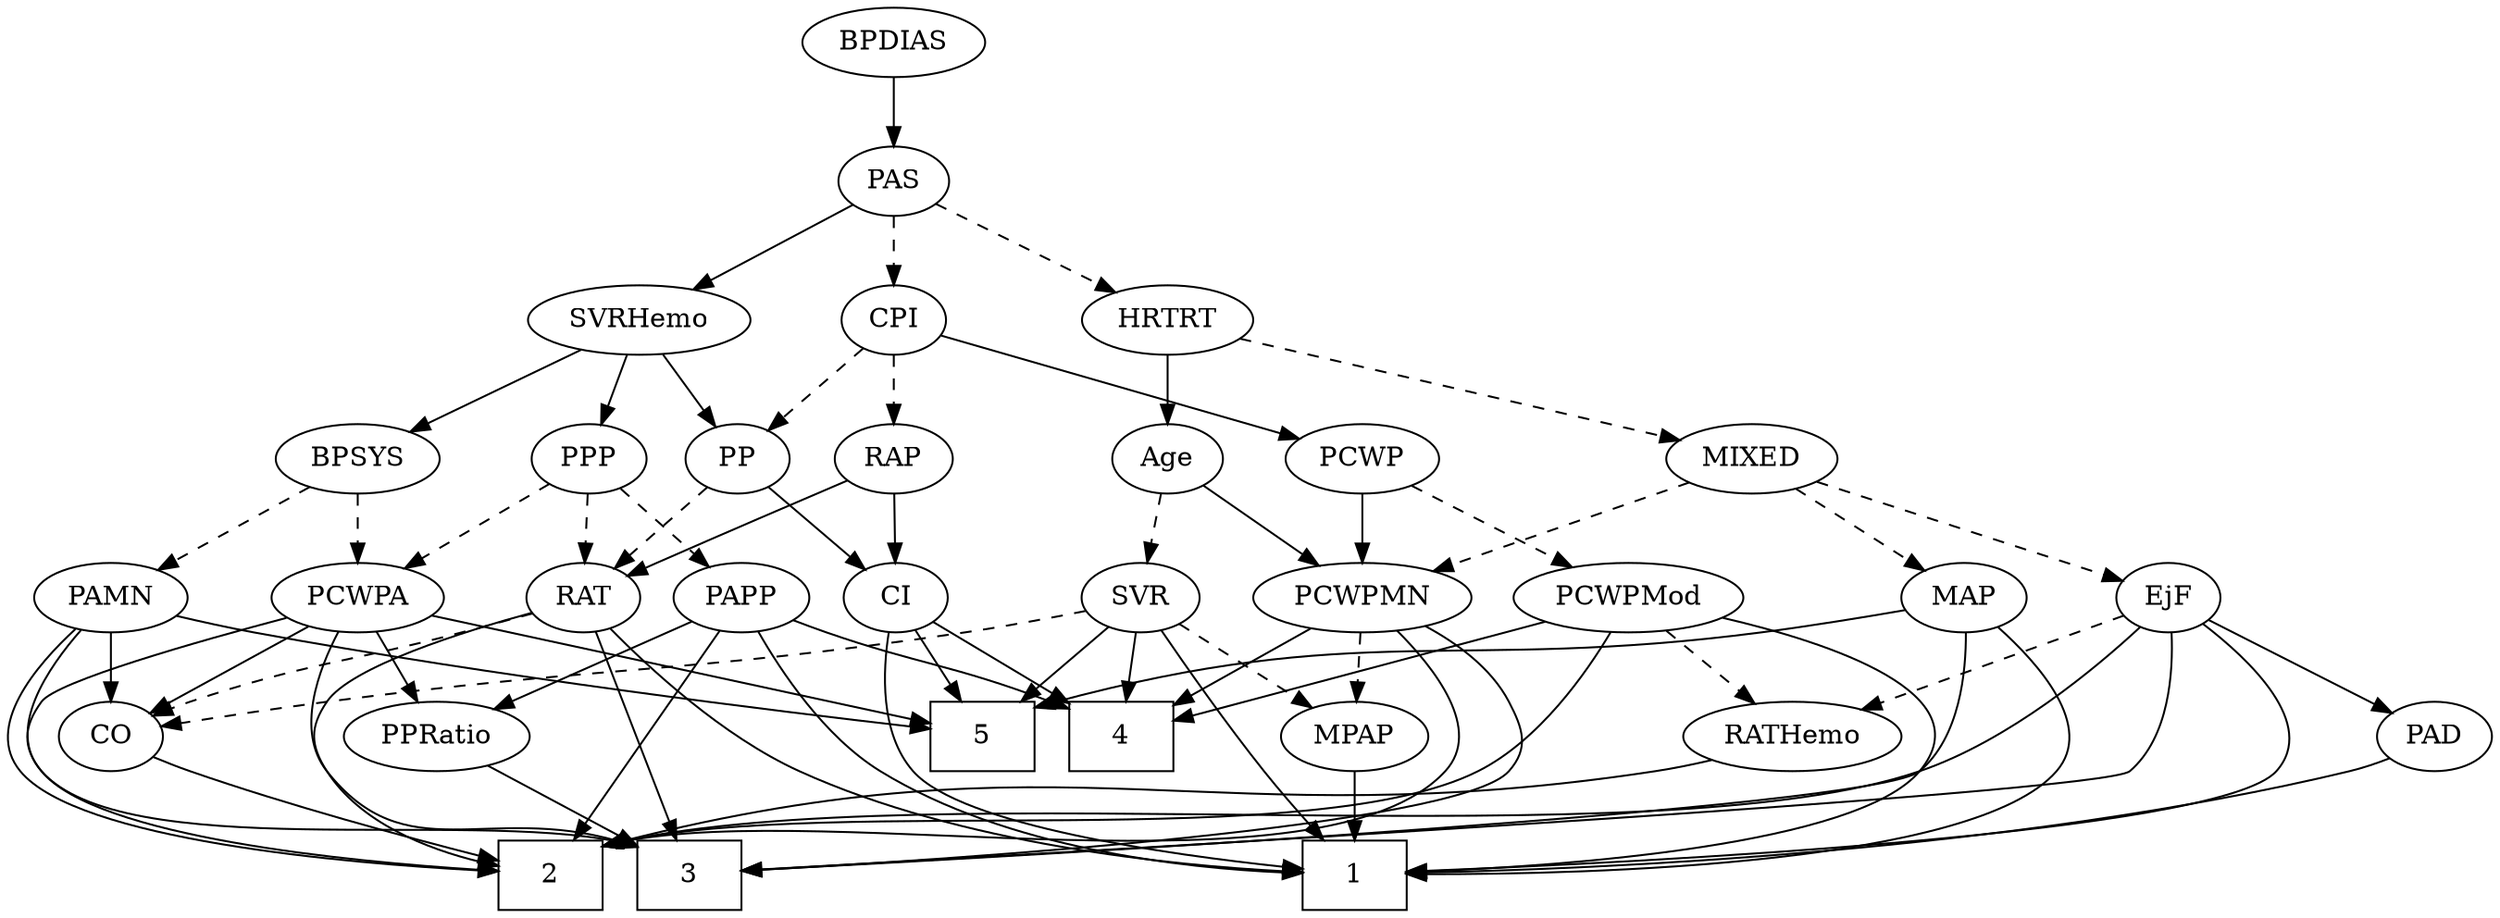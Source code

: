 strict digraph {
	graph [bb="0,0,1248.1,468"];
	node [label="\N"];
	1	[height=0.5,
		pos="679.46,18",
		shape=box,
		width=0.75];
	2	[height=0.5,
		pos="265.46,18",
		shape=box,
		width=0.75];
	3	[height=0.5,
		pos="337.46,18",
		shape=box,
		width=0.75];
	4	[height=0.5,
		pos="561.46,90",
		shape=box,
		width=0.75];
	5	[height=0.5,
		pos="489.46,90",
		shape=box,
		width=0.75];
	Age	[height=0.5,
		pos="592.46,234",
		width=0.75];
	SVR	[height=0.5,
		pos="576.46,162",
		width=0.77632];
	Age -> SVR	[pos="e,580.41,180.28 588.58,216.05 586.8,208.26 584.64,198.82 582.65,190.08",
		style=dashed];
	PCWPMN	[height=0.5,
		pos="688.46,162",
		width=1.3902];
	Age -> PCWPMN	[pos="e,667.27,178.45 610.06,220.16 623.67,210.24 642.82,196.27 658.79,184.63",
		style=solid];
	EjF	[height=0.5,
		pos="1080.5,162",
		width=0.75];
	EjF -> 1	[pos="e,706.48,20.067 1099,148.38 1123.3,130.34 1160.4,96.646 1138.5,72 1110.5,40.626 820.76,25.103 716.54,20.503",
		style=solid];
	EjF -> 2	[pos="e,292.57,33.129 1066,146.66 1043.9,125.83 999.51,87.939 953.46,72 819.27,25.558 458.09,69.663 302.51,35.495",
		style=solid];
	EjF -> 3	[pos="e,364.87,20.552 1082.5,143.97 1083.9,123.54 1082.7,89.818 1062.5,72 1049.4,60.518 522.22,29.565 375.18,21.142",
		style=solid];
	PAD	[height=0.5,
		pos="1219.5,90",
		width=0.79437];
	EjF -> PAD	[pos="e,1197.6,102.01 1101.3,150.52 1124.3,138.9 1161.8,120.04 1188.3,106.67",
		style=solid];
	RATHemo	[height=0.5,
		pos="895.46,90",
		width=1.3721];
	EjF -> RATHemo	[pos="e,928.5,103.5 1057.4,152.28 1027.6,141.01 975.19,121.17 938.06,107.12",
		style=dashed];
	RAP	[height=0.5,
		pos="435.46,234",
		width=0.77632];
	RAT	[height=0.5,
		pos="282.46,162",
		width=0.75827];
	RAP -> RAT	[pos="e,304.13,173.3 412.98,222.94 389.39,212.36 351.24,195.17 318.46,180 316.86,179.26 315.23,178.5 313.58,177.73",
		style=solid];
	CI	[height=0.5,
		pos="436.46,162",
		width=0.75];
	RAP -> CI	[pos="e,436.21,180.1 435.7,215.7 435.81,207.98 435.95,198.71 436.07,190.11",
		style=solid];
	MIXED	[height=0.5,
		pos="863.46,234",
		width=1.1193];
	MIXED -> EjF	[pos="e,1056.7,170.67 895.48,222.67 936.1,209.57 1005.8,187.07 1047.1,173.76",
		style=dashed];
	MIXED -> PCWPMN	[pos="e,720.67,175.88 834.56,221.44 806.14,210.07 762.46,192.6 730.26,179.72",
		style=dashed];
	MAP	[height=0.5,
		pos="978.46,162",
		width=0.84854];
	MIXED -> MAP	[pos="e,957.82,175.56 886.45,219 904.45,208.05 929.59,192.74 949.05,180.9",
		style=dashed];
	MPAP	[height=0.5,
		pos="679.46,90",
		width=0.97491];
	MPAP -> 1	[pos="e,679.46,36.104 679.46,71.697 679.46,63.983 679.46,54.712 679.46,46.112",
		style=solid];
	BPSYS	[height=0.5,
		pos="172.46,234",
		width=1.0471];
	PAMN	[height=0.5,
		pos="53.456,162",
		width=1.011];
	BPSYS -> PAMN	[pos="e,75.927,176.22 149.51,219.5 131.12,208.69 105.12,193.39 84.811,181.44",
		style=dashed];
	PCWPA	[height=0.5,
		pos="172.46,162",
		width=1.1555];
	BPSYS -> PCWPA	[pos="e,172.46,180.1 172.46,215.7 172.46,207.98 172.46,198.71 172.46,190.11",
		style=dashed];
	PAD -> 1	[pos="e,706.57,19.336 1196.6,78.65 1190.2,76.11 1183.2,73.65 1176.5,72 1008.2,30.578 799.99,21.529 716.57,19.552",
		style=solid];
	CO	[height=0.5,
		pos="53.456,90",
		width=0.75];
	CO -> 2	[pos="e,238.25,26.589 75.439,79.446 81.552,76.91 88.224,74.252 94.456,72 140.08,55.51 193.64,39.425 228.5,29.382",
		style=solid];
	PAS	[height=0.5,
		pos="435.46,378",
		width=0.75];
	CPI	[height=0.5,
		pos="435.46,306",
		width=0.75];
	PAS -> CPI	[pos="e,435.46,324.1 435.46,359.7 435.46,351.98 435.46,342.71 435.46,334.11",
		style=dashed];
	SVRHemo	[height=0.5,
		pos="311.46,306",
		width=1.3902];
	PAS -> SVRHemo	[pos="e,337.36,321.63 415.53,365.75 396.88,355.22 368.61,339.26 346.23,326.63",
		style=solid];
	HRTRT	[height=0.5,
		pos="592.46,306",
		width=1.1013];
	PAS -> HRTRT	[pos="e,565.28,319.12 457.29,367.27 482.76,355.91 525.27,336.96 555.82,323.33",
		style=dashed];
	PAMN -> 2	[pos="e,238.32,20.367 35.459,146.06 15.203,127.46 -12.546,95.285 6.4564,72 34.014,38.232 163.24,25.397 228.11,21.021",
		style=solid];
	PAMN -> 3	[pos="e,310.29,32.915 38.25,145.49 21.269,126.29 -1.4976,93.508 17.456,72 57.627,26.416 224.41,51.305 300.22,35.436",
		style=solid];
	PAMN -> 5	[pos="e,462.06,93.977 84.451,152.54 96.008,149.58 109.28,146.39 121.46,144 241.4,120.43 385.26,102.73 452.02,95.113",
		style=solid];
	PAMN -> CO	[pos="e,53.456,108.1 53.456,143.7 53.456,135.98 53.456,126.71 53.456,118.11",
		style=solid];
	RATHemo -> 2	[pos="e,292.58,33.091 858.75,77.798 850.19,75.549 841.06,73.438 832.46,72 602.46,33.553 532.36,93.787 302.58,35.669",
		style=solid];
	CPI -> RAP	[pos="e,435.46,252.1 435.46,287.7 435.46,279.98 435.46,270.71 435.46,262.11",
		style=dashed];
	PP	[height=0.5,
		pos="358.46,234",
		width=0.75];
	CPI -> PP	[pos="e,373.75,248.91 419.87,290.83 408.84,280.81 393.87,267.19 381.46,255.92",
		style=dashed];
	PCWP	[height=0.5,
		pos="688.46,234",
		width=0.97491];
	CPI -> PCWP	[pos="e,658.56,243.52 460.15,298.29 496.88,288.29 568.04,268.85 628.46,252 635.04,250.16 642.03,248.2 648.82,246.28",
		style=solid];
	RAT -> 1	[pos="e,652.19,19.492 295.82,145.99 314.76,125.74 351.46,90.135 390.46,72 474.54,32.897 584.93,22.603 641.87,19.921",
		style=solid];
	RAT -> 2	[pos="e,238.37,25.054 258.17,153.45 227.11,143.25 176.06,124.45 165.46,108 156.79,94.553 157.21,85.709 165.46,72 179.14,49.269 206.2,35.772 \
228.73,28.092",
		style=solid];
	RAT -> 3	[pos="e,330.74,36.346 288.87,144.43 298.25,120.22 315.81,74.894 327.05,45.871",
		style=solid];
	RAT -> CO	[pos="e,75.398,100.67 257.78,153.84 247.22,150.79 234.74,147.2 223.46,144 166.19,127.76 150.72,127.43 94.456,108 91.325,106.92 88.088,\
105.72 84.87,104.48",
		style=dashed];
	SVR -> 1	[pos="e,664.3,36.286 586.4,144.89 597.74,126.79 617.1,96.699 635.46,72 642.38,62.69 650.37,52.825 657.63,44.164",
		style=solid];
	SVR -> 4	[pos="e,565.16,108.28 572.83,144.05 571.16,136.26 569.13,126.82 567.26,118.08",
		style=solid];
	SVR -> 5	[pos="e,510.81,108.18 559.68,147.5 548.15,138.23 532.53,125.66 518.95,114.73",
		style=solid];
	SVR -> MPAP	[pos="e,658.92,104.96 595.35,148.16 610.82,137.65 632.96,122.6 650.64,110.58",
		style=dashed];
	SVR -> CO	[pos="e,79.671,95.236 549.57,156.26 528.6,152.65 498.73,147.69 472.46,144 336.41,124.91 301.61,126.31 165.46,108 140.05,104.58 111.48,\
100.24 89.549,96.796",
		style=dashed];
	PCWPMod	[height=0.5,
		pos="818.46,162",
		width=1.4443];
	PCWPMod -> 1	[pos="e,706.73,20.041 867.26,155.56 897.54,149.39 934.24,136.19 953.46,108 962.47,94.78 963.64,84.341 953.46,72 923.89,36.171 784.9,24.281 \
716.99,20.569",
		style=solid];
	PCWPMod -> 2	[pos="e,292.59,33.048 809.19,144.04 796.66,123.01 772.2,87.986 740.46,72 655.68,29.309 411.42,59.359 302.39,35.449",
		style=solid];
	PCWPMod -> 4	[pos="e,588.48,98.361 778.86,150.22 729.57,136.79 646.04,114.04 598.14,100.99",
		style=solid];
	PCWPMod -> RATHemo	[pos="e,877.96,106.91 836.32,144.76 846.4,135.6 859.16,124 870.25,113.92",
		style=dashed];
	PCWPA -> 2	[pos="e,238.14,20.647 138.27,151.58 94.866,139.29 24.713,118.15 17.456,108 8.1513,94.984 7.3942,84.44 17.456,72 43.5,39.803 165.18,26.306 \
227.88,21.412",
		style=solid];
	PCWPA -> 3	[pos="e,310.16,32.521 164.91,143.99 157.55,124.51 149.57,92.634 165.46,72 201.73,24.872 238.9,54.224 300.48,35.759",
		style=solid];
	PCWPA -> 5	[pos="e,462.1,96.863 208.2,152.71 220.33,149.91 233.98,146.79 246.46,144 319.28,127.7 404.52,109.25 452.23,98.986",
		style=solid];
	PCWPA -> CO	[pos="e,73.267,102.65 148.66,147 129.49,135.72 102.46,119.83 82.1,107.85",
		style=solid];
	PPRatio	[height=0.5,
		pos="214.46,90",
		width=1.1013];
	PCWPA -> PPRatio	[pos="e,204.57,107.47 182.41,144.41 187.48,135.95 193.76,125.49 199.41,116.08",
		style=solid];
	PCWPMN -> 2	[pos="e,292.59,33.039 704.12,144.65 720.85,125.22 742.55,92.789 723.46,72 661.79,4.8438 408.85,56.993 302.42,35.368",
		style=solid];
	PCWPMN -> 3	[pos="e,364.56,20.385 716.85,146.99 731.58,138.05 748.18,124.95 756.46,108 763.48,93.623 767.04,84.003 756.46,72 731.34,43.508 472.4,26.418 \
374.59,20.937",
		style=solid];
	PCWPMN -> 4	[pos="e,588.61,105.97 662.14,146.5 643.41,136.17 618.01,122.17 597.41,110.82",
		style=solid];
	PCWPMN -> MPAP	[pos="e,681.66,108.1 686.23,143.7 685.24,135.98 684.05,126.71 682.94,118.11",
		style=dashed];
	SVRHemo -> BPSYS	[pos="e,197.4,247.56 283.66,291 261.42,279.8 230.14,264.05 206.41,252.1",
		style=solid];
	SVRHemo -> PP	[pos="e,347.72,250.99 322.59,288.41 328.41,279.74 335.65,268.97 342.09,259.38",
		style=solid];
	PPP	[height=0.5,
		pos="284.46,234",
		width=0.75];
	SVRHemo -> PPP	[pos="e,290.93,251.79 304.92,288.05 301.84,280.06 298.08,270.33 294.64,261.4",
		style=solid];
	BPDIAS	[height=0.5,
		pos="435.46,450",
		width=1.1735];
	BPDIAS -> PAS	[pos="e,435.46,396.1 435.46,431.7 435.46,423.98 435.46,414.71 435.46,406.11",
		style=solid];
	MAP -> 1	[pos="e,706.7,18.846 995.31,146.85 1015.5,128.21 1044.3,95.099 1024.5,72 985.13,26.173 797.93,19.577 716.94,18.904",
		style=solid];
	MAP -> 3	[pos="e,364.77,20.486 979.01,143.87 978.65,123.33 974.6,89.499 953.46,72 931.06,53.465 505.35,28.341 375.04,21.057",
		style=solid];
	MAP -> 5	[pos="e,516.6,104.99 949.51,155.49 929.82,151.87 903.13,147.23 879.46,144 725.98,123.04 679.71,149.26 526.38,107.69",
		style=solid];
	PP -> RAT	[pos="e,297.81,177.14 343.08,218.83 332.26,208.87 317.6,195.37 305.41,184.14",
		style=dashed];
	PP -> CI	[pos="e,421.08,176.8 373.87,219.17 385.19,209.01 400.77,195.03 413.55,183.56",
		style=solid];
	PPP -> RAT	[pos="e,282.95,180.1 283.96,215.7 283.74,207.98 283.48,198.71 283.23,190.11",
		style=dashed];
	PPP -> PCWPA	[pos="e,195.43,177.36 265.46,221.13 248.68,210.64 223.88,195.14 204.11,182.78",
		style=dashed];
	PAPP	[height=0.5,
		pos="359.46,162",
		width=0.88464];
	PPP -> PAPP	[pos="e,343.53,177.87 299.63,218.83 310.1,209.07 324.21,195.9 336.09,184.8",
		style=dashed];
	PPRatio -> 3	[pos="e,310.39,34.405 238.17,75.503 256.17,65.259 281.22,51.003 301.66,39.374",
		style=solid];
	PCWP -> PCWPMod	[pos="e,791.37,177.59 711.7,220.49 731.34,209.91 759.8,194.58 782.4,182.41",
		style=dashed];
	PCWP -> PCWPMN	[pos="e,688.46,180.1 688.46,215.7 688.46,207.98 688.46,198.71 688.46,190.11",
		style=solid];
	CI -> 1	[pos="e,652.12,21.718 434.64,143.8 433.54,123.83 435.05,91.185 453.46,72 479.13,45.237 584.7,29.562 642.01,22.865",
		style=solid];
	CI -> 4	[pos="e,534.43,106.14 456.54,149.75 475.1,139.36 503.11,123.67 525.52,111.12",
		style=solid];
	CI -> 5	[pos="e,476.24,108.46 448.22,145.46 454.63,136.99 462.74,126.29 470.06,116.61",
		style=solid];
	PAPP -> 1	[pos="e,652.24,19.199 368.37,144.68 380.38,124.32 403.72,90.013 433.46,72 499.39,32.057 591.3,21.997 642.06,19.602",
		style=solid];
	PAPP -> 2	[pos="e,276.75,36.056 348.86,144.99 332.67,120.53 301.64,73.661 282.33,44.495",
		style=solid];
	PAPP -> 4	[pos="e,534.14,104.46 384,150.3 389.38,148.1 395.07,145.88 400.46,144 452.15,125.91 469.54,128.1 524.58,108.02",
		style=solid];
	PAPP -> PPRatio	[pos="e,240.52,103.58 335.84,149.6 312.44,138.3 276.31,120.86 249.56,107.94",
		style=solid];
	HRTRT -> Age	[pos="e,592.46,252.1 592.46,287.7 592.46,279.98 592.46,270.71 592.46,262.11",
		style=solid];
	HRTRT -> MIXED	[pos="e,829.18,243.85 625.96,296.35 674.65,283.77 765.05,260.42 819.18,246.44",
		style=dashed];
}
